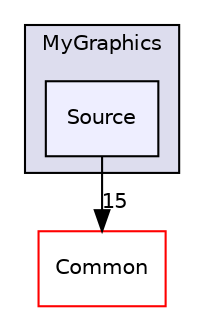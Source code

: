 digraph "MyGraphics/Source" {
  bgcolor=transparent;
  compound=true
  node [ fontsize="10", fontname="Helvetica"];
  edge [ labelfontsize="10", labelfontname="Helvetica"];
  subgraph clusterdir_dee659742e3a2ad7c012db753b0955bb {
    graph [ bgcolor="#ddddee", pencolor="black", label="MyGraphics" fontname="Helvetica", fontsize="10", URL="dir_dee659742e3a2ad7c012db753b0955bb.html"]
  dir_c34125158d5d809e1ddb249e42cc0d33 [shape=box, label="Source", style="filled", fillcolor="#eeeeff", pencolor="black", URL="dir_c34125158d5d809e1ddb249e42cc0d33.html"];
  }
  dir_785e226ca5807a7ec4c3daca95b953d1 [shape=box label="Common" color="red" URL="dir_785e226ca5807a7ec4c3daca95b953d1.html"];
  dir_c34125158d5d809e1ddb249e42cc0d33->dir_785e226ca5807a7ec4c3daca95b953d1 [headlabel="15", labeldistance=1.5 headhref="dir_000008_000000.html"];
}
